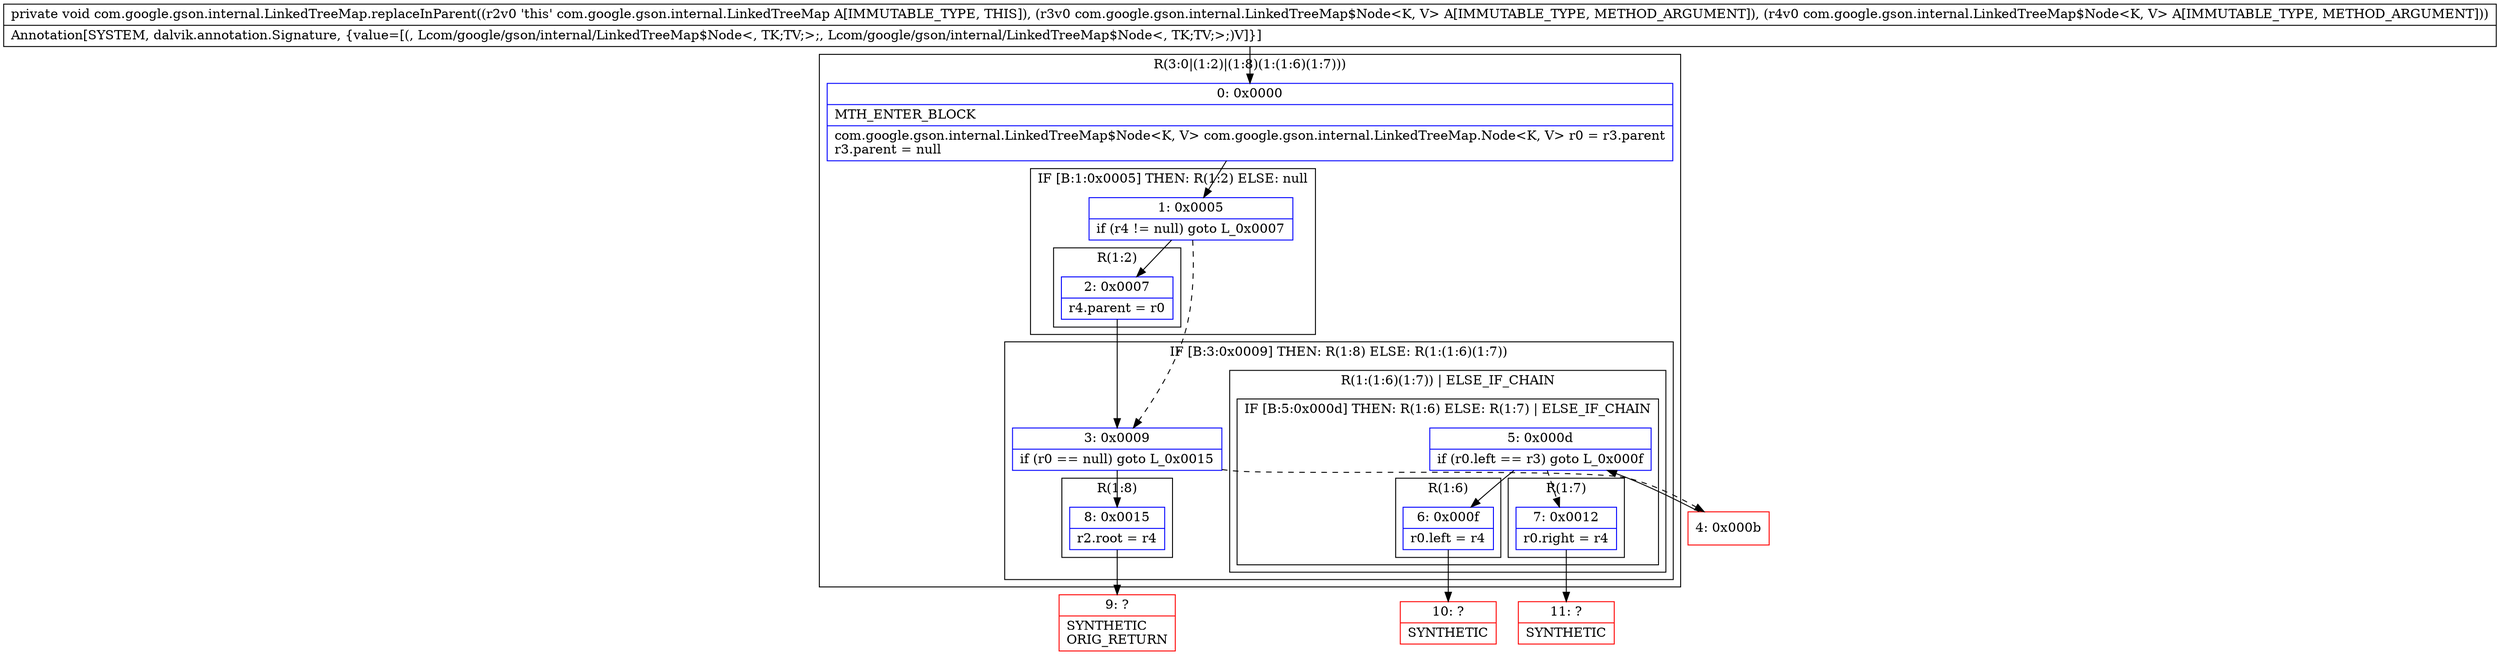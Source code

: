 digraph "CFG forcom.google.gson.internal.LinkedTreeMap.replaceInParent(Lcom\/google\/gson\/internal\/LinkedTreeMap$Node;Lcom\/google\/gson\/internal\/LinkedTreeMap$Node;)V" {
subgraph cluster_Region_1077808673 {
label = "R(3:0|(1:2)|(1:8)(1:(1:6)(1:7)))";
node [shape=record,color=blue];
Node_0 [shape=record,label="{0\:\ 0x0000|MTH_ENTER_BLOCK\l|com.google.gson.internal.LinkedTreeMap$Node\<K, V\> com.google.gson.internal.LinkedTreeMap.Node\<K, V\> r0 = r3.parent\lr3.parent = null\l}"];
subgraph cluster_IfRegion_855164354 {
label = "IF [B:1:0x0005] THEN: R(1:2) ELSE: null";
node [shape=record,color=blue];
Node_1 [shape=record,label="{1\:\ 0x0005|if (r4 != null) goto L_0x0007\l}"];
subgraph cluster_Region_1310643720 {
label = "R(1:2)";
node [shape=record,color=blue];
Node_2 [shape=record,label="{2\:\ 0x0007|r4.parent = r0\l}"];
}
}
subgraph cluster_IfRegion_784226776 {
label = "IF [B:3:0x0009] THEN: R(1:8) ELSE: R(1:(1:6)(1:7))";
node [shape=record,color=blue];
Node_3 [shape=record,label="{3\:\ 0x0009|if (r0 == null) goto L_0x0015\l}"];
subgraph cluster_Region_441493144 {
label = "R(1:8)";
node [shape=record,color=blue];
Node_8 [shape=record,label="{8\:\ 0x0015|r2.root = r4\l}"];
}
subgraph cluster_Region_813019447 {
label = "R(1:(1:6)(1:7)) | ELSE_IF_CHAIN\l";
node [shape=record,color=blue];
subgraph cluster_IfRegion_556430870 {
label = "IF [B:5:0x000d] THEN: R(1:6) ELSE: R(1:7) | ELSE_IF_CHAIN\l";
node [shape=record,color=blue];
Node_5 [shape=record,label="{5\:\ 0x000d|if (r0.left == r3) goto L_0x000f\l}"];
subgraph cluster_Region_299186964 {
label = "R(1:6)";
node [shape=record,color=blue];
Node_6 [shape=record,label="{6\:\ 0x000f|r0.left = r4\l}"];
}
subgraph cluster_Region_700649904 {
label = "R(1:7)";
node [shape=record,color=blue];
Node_7 [shape=record,label="{7\:\ 0x0012|r0.right = r4\l}"];
}
}
}
}
}
Node_4 [shape=record,color=red,label="{4\:\ 0x000b}"];
Node_9 [shape=record,color=red,label="{9\:\ ?|SYNTHETIC\lORIG_RETURN\l}"];
Node_10 [shape=record,color=red,label="{10\:\ ?|SYNTHETIC\l}"];
Node_11 [shape=record,color=red,label="{11\:\ ?|SYNTHETIC\l}"];
MethodNode[shape=record,label="{private void com.google.gson.internal.LinkedTreeMap.replaceInParent((r2v0 'this' com.google.gson.internal.LinkedTreeMap A[IMMUTABLE_TYPE, THIS]), (r3v0 com.google.gson.internal.LinkedTreeMap$Node\<K, V\> A[IMMUTABLE_TYPE, METHOD_ARGUMENT]), (r4v0 com.google.gson.internal.LinkedTreeMap$Node\<K, V\> A[IMMUTABLE_TYPE, METHOD_ARGUMENT]))  | Annotation[SYSTEM, dalvik.annotation.Signature, \{value=[(, Lcom\/google\/gson\/internal\/LinkedTreeMap$Node\<, TK;TV;\>;, Lcom\/google\/gson\/internal\/LinkedTreeMap$Node\<, TK;TV;\>;)V]\}]\l}"];
MethodNode -> Node_0;
Node_0 -> Node_1;
Node_1 -> Node_2;
Node_1 -> Node_3[style=dashed];
Node_2 -> Node_3;
Node_3 -> Node_4[style=dashed];
Node_3 -> Node_8;
Node_8 -> Node_9;
Node_5 -> Node_6;
Node_5 -> Node_7[style=dashed];
Node_6 -> Node_10;
Node_7 -> Node_11;
Node_4 -> Node_5;
}

